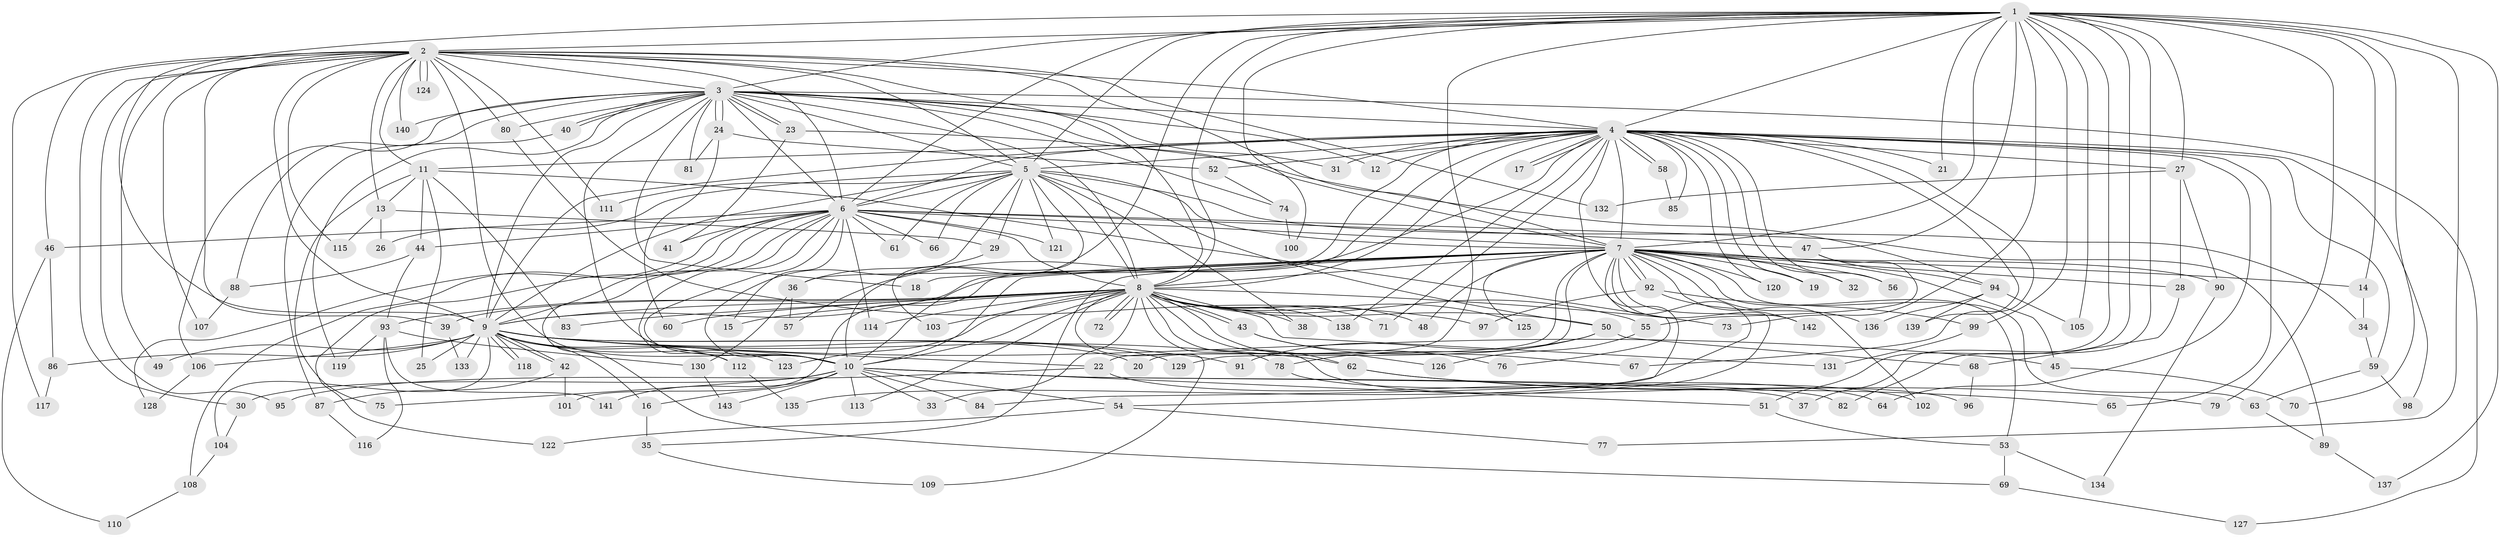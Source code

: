 // Generated by graph-tools (version 1.1) at 2025/49/03/09/25 03:49:45]
// undirected, 143 vertices, 311 edges
graph export_dot {
graph [start="1"]
  node [color=gray90,style=filled];
  1;
  2;
  3;
  4;
  5;
  6;
  7;
  8;
  9;
  10;
  11;
  12;
  13;
  14;
  15;
  16;
  17;
  18;
  19;
  20;
  21;
  22;
  23;
  24;
  25;
  26;
  27;
  28;
  29;
  30;
  31;
  32;
  33;
  34;
  35;
  36;
  37;
  38;
  39;
  40;
  41;
  42;
  43;
  44;
  45;
  46;
  47;
  48;
  49;
  50;
  51;
  52;
  53;
  54;
  55;
  56;
  57;
  58;
  59;
  60;
  61;
  62;
  63;
  64;
  65;
  66;
  67;
  68;
  69;
  70;
  71;
  72;
  73;
  74;
  75;
  76;
  77;
  78;
  79;
  80;
  81;
  82;
  83;
  84;
  85;
  86;
  87;
  88;
  89;
  90;
  91;
  92;
  93;
  94;
  95;
  96;
  97;
  98;
  99;
  100;
  101;
  102;
  103;
  104;
  105;
  106;
  107;
  108;
  109;
  110;
  111;
  112;
  113;
  114;
  115;
  116;
  117;
  118;
  119;
  120;
  121;
  122;
  123;
  124;
  125;
  126;
  127;
  128;
  129;
  130;
  131;
  132;
  133;
  134;
  135;
  136;
  137;
  138;
  139;
  140;
  141;
  142;
  143;
  1 -- 2;
  1 -- 3;
  1 -- 4;
  1 -- 5;
  1 -- 6;
  1 -- 7;
  1 -- 8;
  1 -- 9;
  1 -- 10;
  1 -- 14;
  1 -- 21;
  1 -- 22;
  1 -- 27;
  1 -- 37;
  1 -- 47;
  1 -- 51;
  1 -- 70;
  1 -- 73;
  1 -- 77;
  1 -- 79;
  1 -- 82;
  1 -- 99;
  1 -- 100;
  1 -- 105;
  1 -- 137;
  2 -- 3;
  2 -- 4;
  2 -- 5;
  2 -- 6;
  2 -- 7;
  2 -- 8;
  2 -- 9;
  2 -- 10;
  2 -- 11;
  2 -- 13;
  2 -- 30;
  2 -- 39;
  2 -- 46;
  2 -- 49;
  2 -- 80;
  2 -- 95;
  2 -- 107;
  2 -- 111;
  2 -- 115;
  2 -- 117;
  2 -- 124;
  2 -- 124;
  2 -- 132;
  2 -- 140;
  3 -- 4;
  3 -- 5;
  3 -- 6;
  3 -- 7;
  3 -- 8;
  3 -- 9;
  3 -- 10;
  3 -- 12;
  3 -- 18;
  3 -- 23;
  3 -- 23;
  3 -- 24;
  3 -- 24;
  3 -- 31;
  3 -- 40;
  3 -- 40;
  3 -- 74;
  3 -- 80;
  3 -- 81;
  3 -- 88;
  3 -- 106;
  3 -- 119;
  3 -- 127;
  3 -- 140;
  4 -- 5;
  4 -- 6;
  4 -- 7;
  4 -- 8;
  4 -- 9;
  4 -- 10;
  4 -- 11;
  4 -- 12;
  4 -- 17;
  4 -- 17;
  4 -- 19;
  4 -- 21;
  4 -- 27;
  4 -- 31;
  4 -- 32;
  4 -- 36;
  4 -- 52;
  4 -- 56;
  4 -- 57;
  4 -- 58;
  4 -- 58;
  4 -- 59;
  4 -- 64;
  4 -- 65;
  4 -- 67;
  4 -- 71;
  4 -- 84;
  4 -- 85;
  4 -- 98;
  4 -- 120;
  4 -- 138;
  4 -- 139;
  5 -- 6;
  5 -- 7;
  5 -- 8;
  5 -- 9;
  5 -- 10;
  5 -- 26;
  5 -- 29;
  5 -- 34;
  5 -- 38;
  5 -- 50;
  5 -- 61;
  5 -- 66;
  5 -- 103;
  5 -- 111;
  5 -- 121;
  6 -- 7;
  6 -- 8;
  6 -- 9;
  6 -- 10;
  6 -- 15;
  6 -- 41;
  6 -- 44;
  6 -- 46;
  6 -- 47;
  6 -- 61;
  6 -- 66;
  6 -- 69;
  6 -- 89;
  6 -- 108;
  6 -- 112;
  6 -- 114;
  6 -- 121;
  6 -- 122;
  6 -- 128;
  7 -- 8;
  7 -- 9;
  7 -- 10;
  7 -- 14;
  7 -- 18;
  7 -- 19;
  7 -- 20;
  7 -- 28;
  7 -- 32;
  7 -- 35;
  7 -- 45;
  7 -- 48;
  7 -- 53;
  7 -- 54;
  7 -- 56;
  7 -- 63;
  7 -- 90;
  7 -- 92;
  7 -- 92;
  7 -- 101;
  7 -- 102;
  7 -- 120;
  7 -- 125;
  7 -- 129;
  7 -- 135;
  7 -- 136;
  7 -- 142;
  8 -- 9;
  8 -- 10;
  8 -- 15;
  8 -- 33;
  8 -- 38;
  8 -- 39;
  8 -- 43;
  8 -- 43;
  8 -- 48;
  8 -- 50;
  8 -- 55;
  8 -- 60;
  8 -- 62;
  8 -- 71;
  8 -- 72;
  8 -- 72;
  8 -- 73;
  8 -- 78;
  8 -- 83;
  8 -- 93;
  8 -- 96;
  8 -- 103;
  8 -- 109;
  8 -- 113;
  8 -- 114;
  8 -- 123;
  8 -- 125;
  8 -- 126;
  8 -- 131;
  8 -- 138;
  9 -- 10;
  9 -- 16;
  9 -- 20;
  9 -- 22;
  9 -- 25;
  9 -- 42;
  9 -- 42;
  9 -- 45;
  9 -- 49;
  9 -- 62;
  9 -- 86;
  9 -- 91;
  9 -- 104;
  9 -- 106;
  9 -- 112;
  9 -- 118;
  9 -- 118;
  9 -- 123;
  9 -- 129;
  9 -- 133;
  10 -- 16;
  10 -- 30;
  10 -- 33;
  10 -- 37;
  10 -- 51;
  10 -- 54;
  10 -- 75;
  10 -- 82;
  10 -- 84;
  10 -- 113;
  10 -- 141;
  10 -- 143;
  11 -- 13;
  11 -- 25;
  11 -- 44;
  11 -- 75;
  11 -- 76;
  11 -- 83;
  13 -- 26;
  13 -- 29;
  13 -- 115;
  14 -- 34;
  16 -- 35;
  22 -- 64;
  22 -- 95;
  23 -- 41;
  23 -- 94;
  24 -- 52;
  24 -- 60;
  24 -- 81;
  27 -- 28;
  27 -- 90;
  27 -- 132;
  28 -- 68;
  29 -- 36;
  30 -- 104;
  34 -- 59;
  35 -- 109;
  36 -- 57;
  36 -- 130;
  39 -- 133;
  40 -- 87;
  42 -- 87;
  42 -- 101;
  43 -- 67;
  43 -- 76;
  44 -- 88;
  44 -- 93;
  45 -- 70;
  46 -- 86;
  46 -- 110;
  47 -- 55;
  47 -- 94;
  50 -- 68;
  50 -- 78;
  50 -- 91;
  51 -- 53;
  52 -- 74;
  53 -- 69;
  53 -- 134;
  54 -- 77;
  54 -- 122;
  55 -- 126;
  58 -- 85;
  59 -- 63;
  59 -- 98;
  62 -- 65;
  62 -- 79;
  63 -- 89;
  68 -- 96;
  69 -- 127;
  74 -- 100;
  78 -- 102;
  80 -- 97;
  86 -- 117;
  87 -- 116;
  88 -- 107;
  89 -- 137;
  90 -- 134;
  92 -- 97;
  92 -- 99;
  92 -- 142;
  93 -- 116;
  93 -- 119;
  93 -- 130;
  93 -- 141;
  94 -- 105;
  94 -- 136;
  94 -- 139;
  99 -- 131;
  104 -- 108;
  106 -- 128;
  108 -- 110;
  112 -- 135;
  130 -- 143;
}
